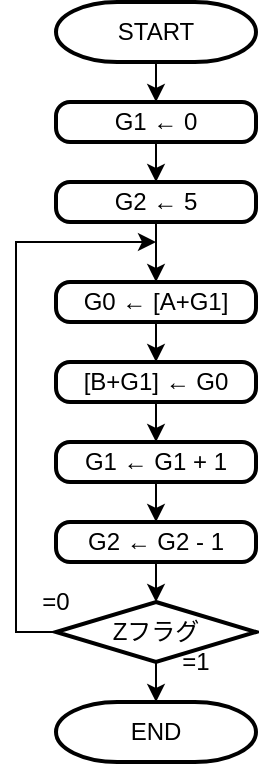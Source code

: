 <mxfile version="13.9.9" type="device"><diagram id="C5RBs43oDa-KdzZeNtuy" name="Page-1"><mxGraphModel dx="1106" dy="804" grid="1" gridSize="10" guides="1" tooltips="1" connect="1" arrows="1" fold="1" page="1" pageScale="1" pageWidth="827" pageHeight="1169" math="0" shadow="0"><root><mxCell id="WIyWlLk6GJQsqaUBKTNV-0"/><mxCell id="WIyWlLk6GJQsqaUBKTNV-1" parent="WIyWlLk6GJQsqaUBKTNV-0"/><mxCell id="jq15zNKk5ES5tVdEKjjl-12" style="edgeStyle=orthogonalEdgeStyle;rounded=0;orthogonalLoop=1;jettySize=auto;html=1;exitX=0.5;exitY=1;exitDx=0;exitDy=0;exitPerimeter=0;entryX=0.5;entryY=0;entryDx=0;entryDy=0;" parent="WIyWlLk6GJQsqaUBKTNV-1" source="jq15zNKk5ES5tVdEKjjl-0" target="jq15zNKk5ES5tVdEKjjl-1" edge="1"><mxGeometry relative="1" as="geometry"/></mxCell><mxCell id="jq15zNKk5ES5tVdEKjjl-0" value="START" style="strokeWidth=2;html=1;shape=mxgraph.flowchart.terminator;whiteSpace=wrap;" parent="WIyWlLk6GJQsqaUBKTNV-1" vertex="1"><mxGeometry x="270" y="100" width="100" height="30" as="geometry"/></mxCell><mxCell id="jq15zNKk5ES5tVdEKjjl-13" style="edgeStyle=orthogonalEdgeStyle;rounded=0;orthogonalLoop=1;jettySize=auto;html=1;exitX=0.5;exitY=1;exitDx=0;exitDy=0;entryX=0.5;entryY=0;entryDx=0;entryDy=0;" parent="WIyWlLk6GJQsqaUBKTNV-1" source="jq15zNKk5ES5tVdEKjjl-1" target="jq15zNKk5ES5tVdEKjjl-2" edge="1"><mxGeometry relative="1" as="geometry"/></mxCell><mxCell id="jq15zNKk5ES5tVdEKjjl-1" value="G1 ← 0" style="rounded=1;whiteSpace=wrap;html=1;absoluteArcSize=1;arcSize=14;strokeWidth=2;" parent="WIyWlLk6GJQsqaUBKTNV-1" vertex="1"><mxGeometry x="270" y="150" width="100" height="20" as="geometry"/></mxCell><mxCell id="jq15zNKk5ES5tVdEKjjl-9" style="edgeStyle=orthogonalEdgeStyle;rounded=0;orthogonalLoop=1;jettySize=auto;html=1;exitX=0.5;exitY=1;exitDx=0;exitDy=0;entryX=0.5;entryY=0;entryDx=0;entryDy=0;" parent="WIyWlLk6GJQsqaUBKTNV-1" source="jq15zNKk5ES5tVdEKjjl-2" target="jq15zNKk5ES5tVdEKjjl-3" edge="1"><mxGeometry relative="1" as="geometry"/></mxCell><mxCell id="jq15zNKk5ES5tVdEKjjl-2" value="G2 ← 5" style="rounded=1;whiteSpace=wrap;html=1;absoluteArcSize=1;arcSize=14;strokeWidth=2;" parent="WIyWlLk6GJQsqaUBKTNV-1" vertex="1"><mxGeometry x="270" y="190" width="100" height="20" as="geometry"/></mxCell><mxCell id="jq15zNKk5ES5tVdEKjjl-14" style="edgeStyle=orthogonalEdgeStyle;rounded=0;orthogonalLoop=1;jettySize=auto;html=1;exitX=0.5;exitY=1;exitDx=0;exitDy=0;entryX=0.5;entryY=0;entryDx=0;entryDy=0;" parent="WIyWlLk6GJQsqaUBKTNV-1" source="jq15zNKk5ES5tVdEKjjl-3" target="jq15zNKk5ES5tVdEKjjl-4" edge="1"><mxGeometry relative="1" as="geometry"/></mxCell><mxCell id="jq15zNKk5ES5tVdEKjjl-3" value="G0 ← [A+G1]" style="rounded=1;whiteSpace=wrap;html=1;absoluteArcSize=1;arcSize=14;strokeWidth=2;" parent="WIyWlLk6GJQsqaUBKTNV-1" vertex="1"><mxGeometry x="270" y="240" width="100" height="20" as="geometry"/></mxCell><mxCell id="jq15zNKk5ES5tVdEKjjl-15" style="edgeStyle=orthogonalEdgeStyle;rounded=0;orthogonalLoop=1;jettySize=auto;html=1;exitX=0.5;exitY=1;exitDx=0;exitDy=0;entryX=0.5;entryY=0;entryDx=0;entryDy=0;" parent="WIyWlLk6GJQsqaUBKTNV-1" source="jq15zNKk5ES5tVdEKjjl-4" target="jq15zNKk5ES5tVdEKjjl-5" edge="1"><mxGeometry relative="1" as="geometry"/></mxCell><mxCell id="jq15zNKk5ES5tVdEKjjl-4" value="[B+G1] ← G0" style="rounded=1;whiteSpace=wrap;html=1;absoluteArcSize=1;arcSize=14;strokeWidth=2;" parent="WIyWlLk6GJQsqaUBKTNV-1" vertex="1"><mxGeometry x="270" y="280" width="100" height="20" as="geometry"/></mxCell><mxCell id="jq15zNKk5ES5tVdEKjjl-16" style="edgeStyle=orthogonalEdgeStyle;rounded=0;orthogonalLoop=1;jettySize=auto;html=1;exitX=0.5;exitY=1;exitDx=0;exitDy=0;entryX=0.5;entryY=0;entryDx=0;entryDy=0;" parent="WIyWlLk6GJQsqaUBKTNV-1" source="jq15zNKk5ES5tVdEKjjl-5" target="jq15zNKk5ES5tVdEKjjl-6" edge="1"><mxGeometry relative="1" as="geometry"/></mxCell><mxCell id="jq15zNKk5ES5tVdEKjjl-5" value="G1 ← G1 + 1" style="rounded=1;whiteSpace=wrap;html=1;absoluteArcSize=1;arcSize=14;strokeWidth=2;" parent="WIyWlLk6GJQsqaUBKTNV-1" vertex="1"><mxGeometry x="270" y="320" width="100" height="20" as="geometry"/></mxCell><mxCell id="jq15zNKk5ES5tVdEKjjl-17" style="edgeStyle=orthogonalEdgeStyle;rounded=0;orthogonalLoop=1;jettySize=auto;html=1;exitX=0.5;exitY=1;exitDx=0;exitDy=0;entryX=0.5;entryY=0;entryDx=0;entryDy=0;entryPerimeter=0;" parent="WIyWlLk6GJQsqaUBKTNV-1" source="jq15zNKk5ES5tVdEKjjl-6" target="jq15zNKk5ES5tVdEKjjl-7" edge="1"><mxGeometry relative="1" as="geometry"/></mxCell><mxCell id="jq15zNKk5ES5tVdEKjjl-6" value="G2 ← G2 - 1" style="rounded=1;whiteSpace=wrap;html=1;absoluteArcSize=1;arcSize=14;strokeWidth=2;" parent="WIyWlLk6GJQsqaUBKTNV-1" vertex="1"><mxGeometry x="270" y="360" width="100" height="20" as="geometry"/></mxCell><mxCell id="jq15zNKk5ES5tVdEKjjl-10" style="edgeStyle=orthogonalEdgeStyle;rounded=0;orthogonalLoop=1;jettySize=auto;html=1;exitX=0;exitY=0.5;exitDx=0;exitDy=0;exitPerimeter=0;" parent="WIyWlLk6GJQsqaUBKTNV-1" source="jq15zNKk5ES5tVdEKjjl-7" edge="1"><mxGeometry relative="1" as="geometry"><mxPoint x="320" y="220" as="targetPoint"/><Array as="points"><mxPoint x="250" y="415"/><mxPoint x="250" y="220"/></Array></mxGeometry></mxCell><mxCell id="jq15zNKk5ES5tVdEKjjl-18" style="edgeStyle=orthogonalEdgeStyle;rounded=0;orthogonalLoop=1;jettySize=auto;html=1;exitX=0.5;exitY=1;exitDx=0;exitDy=0;exitPerimeter=0;entryX=0.5;entryY=0;entryDx=0;entryDy=0;entryPerimeter=0;" parent="WIyWlLk6GJQsqaUBKTNV-1" source="jq15zNKk5ES5tVdEKjjl-7" target="jq15zNKk5ES5tVdEKjjl-11" edge="1"><mxGeometry relative="1" as="geometry"/></mxCell><mxCell id="jq15zNKk5ES5tVdEKjjl-7" value="Zフラグ" style="strokeWidth=2;html=1;shape=mxgraph.flowchart.decision;whiteSpace=wrap;" parent="WIyWlLk6GJQsqaUBKTNV-1" vertex="1"><mxGeometry x="270" y="400" width="100" height="30" as="geometry"/></mxCell><mxCell id="jq15zNKk5ES5tVdEKjjl-11" value="END" style="strokeWidth=2;html=1;shape=mxgraph.flowchart.terminator;whiteSpace=wrap;" parent="WIyWlLk6GJQsqaUBKTNV-1" vertex="1"><mxGeometry x="270" y="450" width="100" height="30" as="geometry"/></mxCell><mxCell id="jq15zNKk5ES5tVdEKjjl-19" value="=1" style="text;html=1;strokeColor=none;fillColor=none;align=center;verticalAlign=middle;whiteSpace=wrap;rounded=0;" parent="WIyWlLk6GJQsqaUBKTNV-1" vertex="1"><mxGeometry x="320" y="420" width="40" height="20" as="geometry"/></mxCell><mxCell id="jq15zNKk5ES5tVdEKjjl-20" value="=0" style="text;html=1;strokeColor=none;fillColor=none;align=center;verticalAlign=middle;whiteSpace=wrap;rounded=0;" parent="WIyWlLk6GJQsqaUBKTNV-1" vertex="1"><mxGeometry x="250" y="390" width="40" height="20" as="geometry"/></mxCell></root></mxGraphModel></diagram></mxfile>